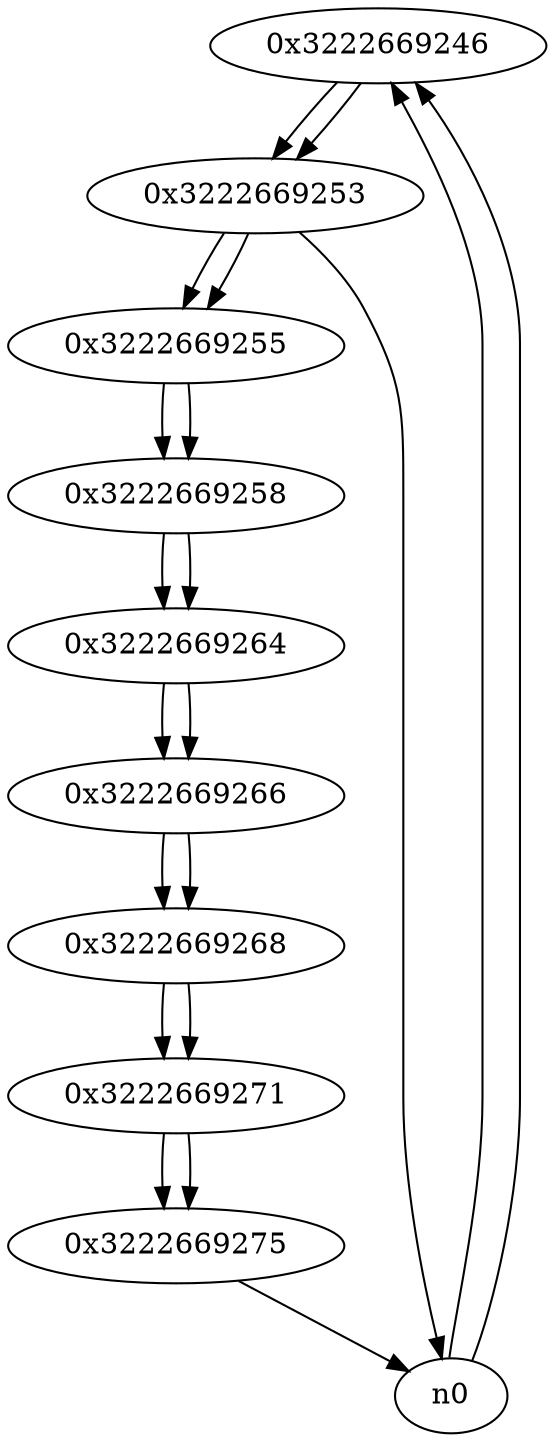 digraph G{
/* nodes */
  n1 [label="0x3222669246"]
  n2 [label="0x3222669253"]
  n3 [label="0x3222669255"]
  n4 [label="0x3222669258"]
  n5 [label="0x3222669264"]
  n6 [label="0x3222669266"]
  n7 [label="0x3222669268"]
  n8 [label="0x3222669271"]
  n9 [label="0x3222669275"]
/* edges */
n1 -> n2;
n0 -> n1;
n0 -> n1;
n2 -> n0;
n2 -> n3;
n1 -> n2;
n3 -> n4;
n2 -> n3;
n4 -> n5;
n3 -> n4;
n5 -> n6;
n4 -> n5;
n6 -> n7;
n5 -> n6;
n7 -> n8;
n6 -> n7;
n8 -> n9;
n7 -> n8;
n9 -> n0;
n8 -> n9;
}
